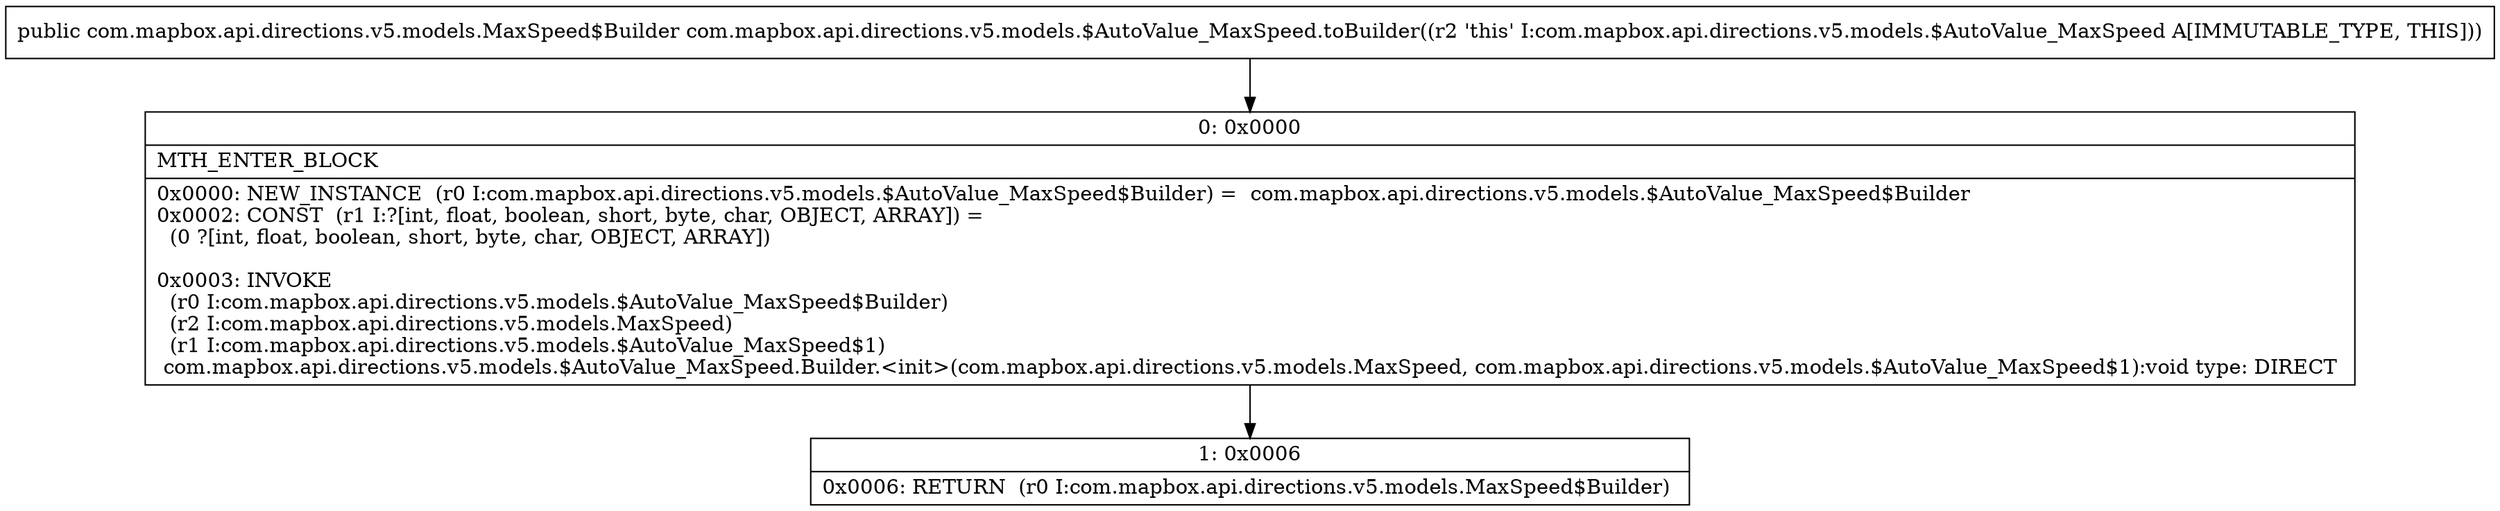 digraph "CFG forcom.mapbox.api.directions.v5.models.$AutoValue_MaxSpeed.toBuilder()Lcom\/mapbox\/api\/directions\/v5\/models\/MaxSpeed$Builder;" {
Node_0 [shape=record,label="{0\:\ 0x0000|MTH_ENTER_BLOCK\l|0x0000: NEW_INSTANCE  (r0 I:com.mapbox.api.directions.v5.models.$AutoValue_MaxSpeed$Builder) =  com.mapbox.api.directions.v5.models.$AutoValue_MaxSpeed$Builder \l0x0002: CONST  (r1 I:?[int, float, boolean, short, byte, char, OBJECT, ARRAY]) = \l  (0 ?[int, float, boolean, short, byte, char, OBJECT, ARRAY])\l \l0x0003: INVOKE  \l  (r0 I:com.mapbox.api.directions.v5.models.$AutoValue_MaxSpeed$Builder)\l  (r2 I:com.mapbox.api.directions.v5.models.MaxSpeed)\l  (r1 I:com.mapbox.api.directions.v5.models.$AutoValue_MaxSpeed$1)\l com.mapbox.api.directions.v5.models.$AutoValue_MaxSpeed.Builder.\<init\>(com.mapbox.api.directions.v5.models.MaxSpeed, com.mapbox.api.directions.v5.models.$AutoValue_MaxSpeed$1):void type: DIRECT \l}"];
Node_1 [shape=record,label="{1\:\ 0x0006|0x0006: RETURN  (r0 I:com.mapbox.api.directions.v5.models.MaxSpeed$Builder) \l}"];
MethodNode[shape=record,label="{public com.mapbox.api.directions.v5.models.MaxSpeed$Builder com.mapbox.api.directions.v5.models.$AutoValue_MaxSpeed.toBuilder((r2 'this' I:com.mapbox.api.directions.v5.models.$AutoValue_MaxSpeed A[IMMUTABLE_TYPE, THIS])) }"];
MethodNode -> Node_0;
Node_0 -> Node_1;
}

